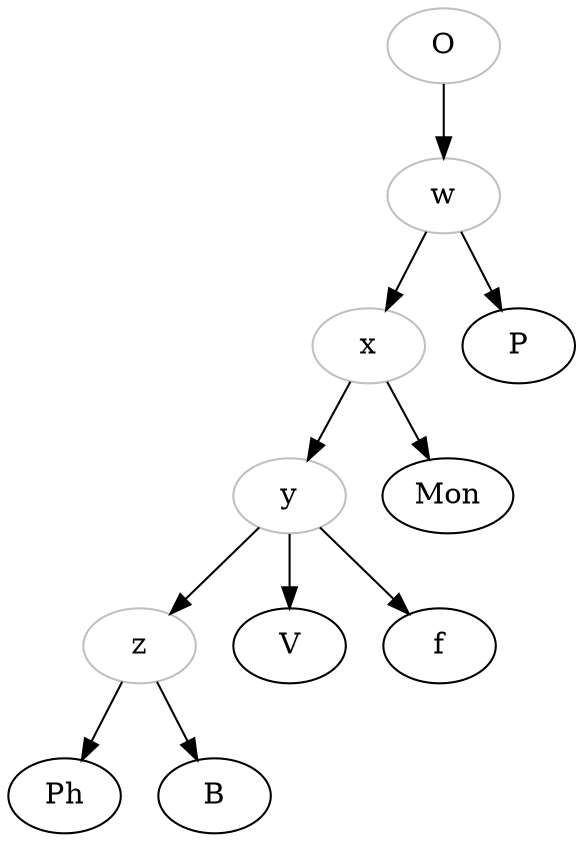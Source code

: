 digraph {
    O [color="grey"]
    w [color="grey"]
    x [color="grey"]
    y [color="grey"]
    z [color="grey"]

    O -> w ;
    w -> P;
    w-> x;
    x -> Mon;
    x -> y;
    y -> V;
    y -> f;
    y -> z;
    z -> Ph;
    z -> B;
}
